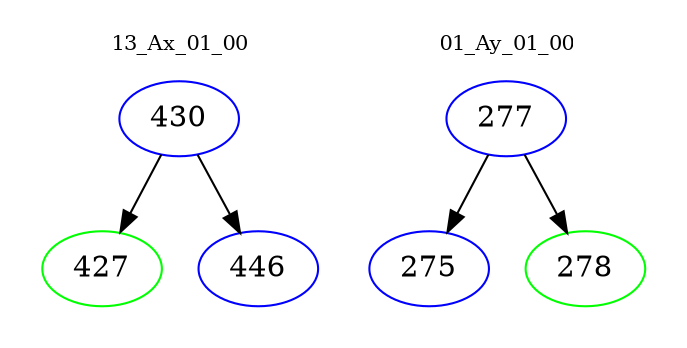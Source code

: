 digraph{
subgraph cluster_0 {
color = white
label = "13_Ax_01_00";
fontsize=10;
T0_430 [label="430", color="blue"]
T0_430 -> T0_427 [color="black"]
T0_427 [label="427", color="green"]
T0_430 -> T0_446 [color="black"]
T0_446 [label="446", color="blue"]
}
subgraph cluster_1 {
color = white
label = "01_Ay_01_00";
fontsize=10;
T1_277 [label="277", color="blue"]
T1_277 -> T1_275 [color="black"]
T1_275 [label="275", color="blue"]
T1_277 -> T1_278 [color="black"]
T1_278 [label="278", color="green"]
}
}
